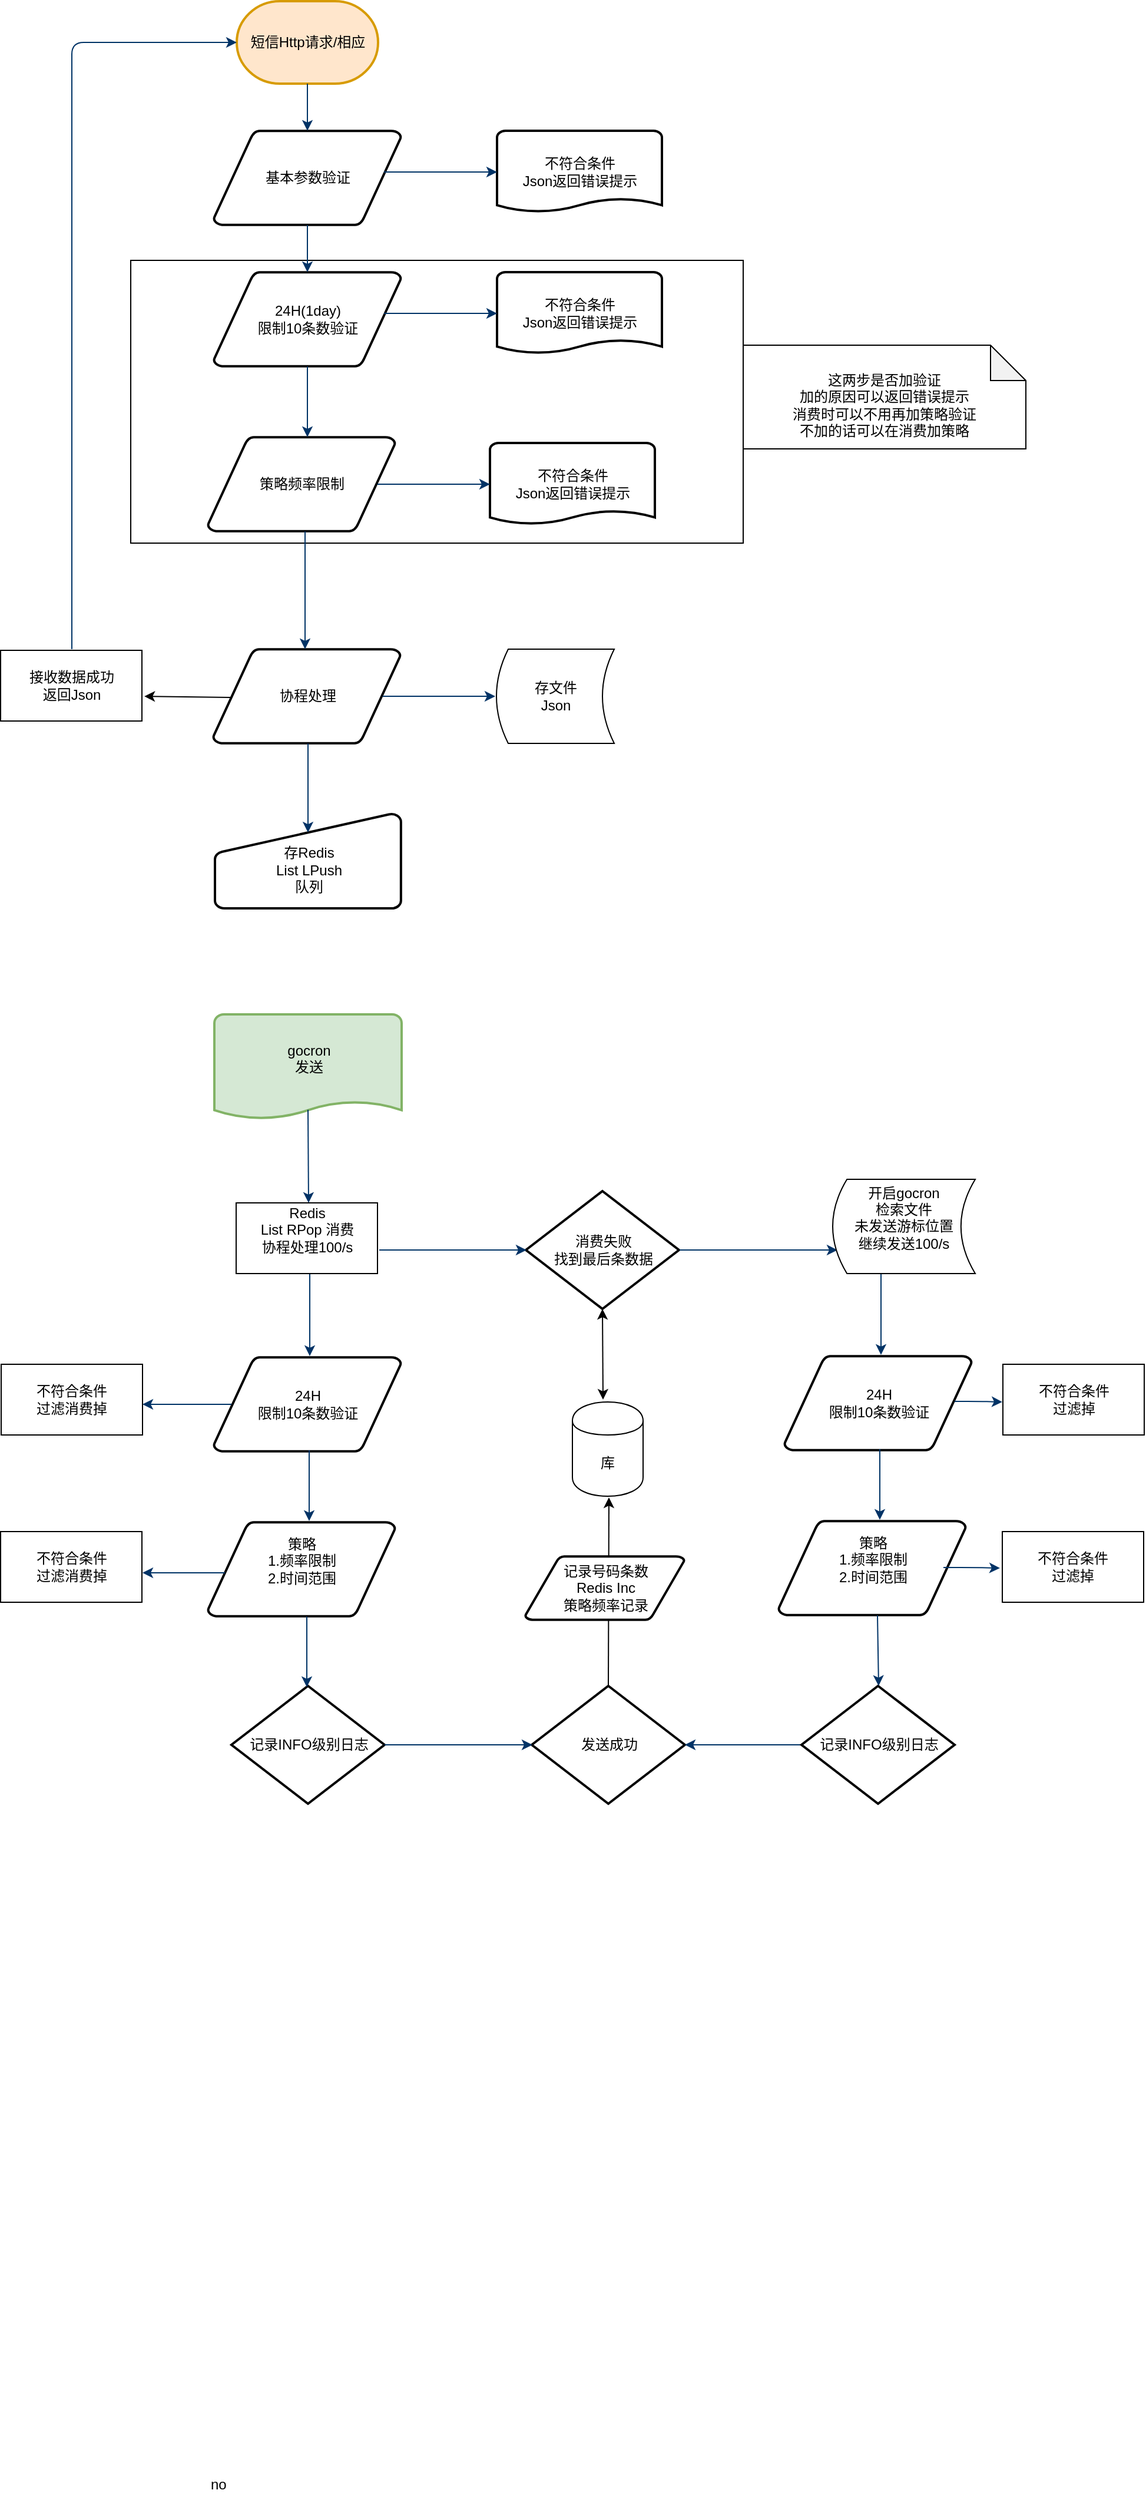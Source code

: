 <mxfile version="12.2.4" type="github" pages="1">
  <diagram id="6a731a19-8d31-9384-78a2-239565b7b9f0" name="Page-1">
    <mxGraphModel dx="1024" dy="539" grid="1" gridSize="10" guides="1" tooltips="1" connect="1" arrows="1" fold="1" page="1" pageScale="1" pageWidth="1169" pageHeight="827" background="#ffffff" math="0" shadow="0">
      <root>
        <mxCell id="0"/>
        <mxCell id="1" parent="0"/>
        <mxCell id="NsZce1ZorsWD20Aph8DO-59" value="" style="rounded=0;whiteSpace=wrap;html=1;" vertex="1" parent="1">
          <mxGeometry x="170" y="230" width="520" height="240" as="geometry"/>
        </mxCell>
        <mxCell id="2" value="短信Http请求/相应" style="shape=mxgraph.flowchart.terminator;strokeWidth=2;gradientDirection=north;fontStyle=0;html=1;fillColor=#ffe6cc;strokeColor=#d79b00;" parent="1" vertex="1">
          <mxGeometry x="260" y="10" width="120" height="70" as="geometry"/>
        </mxCell>
        <mxCell id="3" value="基本参数验证" style="shape=mxgraph.flowchart.data;strokeWidth=2;gradientColor=none;gradientDirection=north;fontStyle=0;html=1;" parent="1" vertex="1">
          <mxGeometry x="240.5" y="120" width="159" height="80" as="geometry"/>
        </mxCell>
        <mxCell id="4" value="策略频率限制" style="shape=mxgraph.flowchart.data;strokeWidth=2;gradientColor=none;gradientDirection=north;fontStyle=0;html=1;" parent="1" vertex="1">
          <mxGeometry x="235.5" y="380" width="159" height="80" as="geometry"/>
        </mxCell>
        <mxCell id="5" value="&lt;div&gt;24H(1day)&lt;/div&gt;&lt;div&gt;限制10条数验证&lt;/div&gt;" style="shape=mxgraph.flowchart.data;strokeWidth=2;gradientColor=none;gradientDirection=north;fontStyle=0;html=1;" parent="1" vertex="1">
          <mxGeometry x="240.5" y="240" width="159" height="80" as="geometry"/>
        </mxCell>
        <mxCell id="7" style="fontStyle=1;strokeColor=#003366;strokeWidth=1;html=1;" parent="1" source="2" target="3" edge="1">
          <mxGeometry relative="1" as="geometry"/>
        </mxCell>
        <mxCell id="8" style="fontStyle=1;strokeColor=#003366;strokeWidth=1;html=1;" parent="1" source="3" target="5" edge="1">
          <mxGeometry relative="1" as="geometry"/>
        </mxCell>
        <mxCell id="9" style="entryX=0.5;entryY=0;entryPerimeter=0;fontStyle=1;strokeColor=#003366;strokeWidth=1;html=1;" parent="1" source="5" edge="1">
          <mxGeometry relative="1" as="geometry">
            <mxPoint x="320" y="380" as="targetPoint"/>
          </mxGeometry>
        </mxCell>
        <mxCell id="13" value="&lt;div&gt;&lt;br&gt;&lt;/div&gt;&lt;div&gt;协程处理&lt;/div&gt;&lt;div&gt;&lt;br&gt;&lt;/div&gt;" style="shape=mxgraph.flowchart.data;strokeWidth=2;gradientColor=none;gradientDirection=north;fontStyle=0;html=1;" parent="1" vertex="1">
          <mxGeometry x="240" y="560" width="159" height="80" as="geometry"/>
        </mxCell>
        <mxCell id="15" value="&lt;div&gt;不符合条件&lt;/div&gt;&lt;div&gt;Json返回错误提示&lt;br&gt;&lt;/div&gt;" style="shape=mxgraph.flowchart.document;strokeWidth=2;gradientColor=none;gradientDirection=north;fontStyle=0;html=1;" parent="1" vertex="1">
          <mxGeometry x="475" y="385" width="140" height="70" as="geometry"/>
        </mxCell>
        <mxCell id="16" value="" style="edgeStyle=elbowEdgeStyle;elbow=horizontal;exitX=0.905;exitY=0.5;exitPerimeter=0;fontStyle=1;strokeColor=#003366;strokeWidth=1;html=1;" parent="1" source="4" target="15" edge="1">
          <mxGeometry x="-5" y="-130" width="100" height="100" as="geometry">
            <mxPoint x="-5" y="-30" as="sourcePoint"/>
            <mxPoint x="95" y="-130" as="targetPoint"/>
          </mxGeometry>
        </mxCell>
        <mxCell id="17" value="" style="edgeStyle=elbowEdgeStyle;elbow=horizontal;fontStyle=1;strokeColor=#003366;strokeWidth=1;html=1;" parent="1" source="4" edge="1">
          <mxGeometry y="-10" width="100" height="100" as="geometry">
            <mxPoint y="90" as="sourcePoint"/>
            <mxPoint x="318" y="560" as="targetPoint"/>
          </mxGeometry>
        </mxCell>
        <mxCell id="19" value="" style="edgeStyle=elbowEdgeStyle;elbow=horizontal;exitX=0.905;exitY=0.5;exitPerimeter=0;fontStyle=1;strokeColor=#003366;strokeWidth=1;html=1;" parent="1" source="13" edge="1">
          <mxGeometry x="-0.5" y="-80" width="100" height="100" as="geometry">
            <mxPoint x="-0.5" y="20" as="sourcePoint"/>
            <mxPoint x="479.5" y="600" as="targetPoint"/>
          </mxGeometry>
        </mxCell>
        <mxCell id="20" value="&lt;div&gt;&lt;br&gt;&lt;/div&gt;&lt;div&gt;存Redis&lt;/div&gt;&lt;div&gt;List LPush&lt;/div&gt;&lt;div&gt;队列&lt;br&gt;&lt;/div&gt;" style="shape=mxgraph.flowchart.manual_input;strokeWidth=2;gradientColor=none;gradientDirection=north;fontStyle=0;html=1;" parent="1" vertex="1">
          <mxGeometry x="241.5" y="700" width="158" height="80" as="geometry"/>
        </mxCell>
        <mxCell id="21" value="" style="edgeStyle=elbowEdgeStyle;elbow=horizontal;entryX=0.5;entryY=0.195;entryPerimeter=0;fontStyle=1;strokeColor=#003366;strokeWidth=1;html=1;" parent="1" source="13" target="20" edge="1">
          <mxGeometry x="-0.5" y="-80" width="100" height="100" as="geometry">
            <mxPoint x="-0.5" y="20" as="sourcePoint"/>
            <mxPoint x="99.5" y="-80" as="targetPoint"/>
          </mxGeometry>
        </mxCell>
        <mxCell id="22" value="&lt;div&gt;gocron&lt;/div&gt;&lt;div&gt;发送&lt;/div&gt;&lt;div&gt;&lt;br&gt;&lt;/div&gt;" style="shape=mxgraph.flowchart.document;strokeWidth=2;gradientDirection=north;fontStyle=0;html=1;fillColor=#d5e8d4;strokeColor=#82b366;" parent="1" vertex="1">
          <mxGeometry x="241" y="870" width="159" height="90" as="geometry"/>
        </mxCell>
        <mxCell id="25" value="" style="edgeStyle=elbowEdgeStyle;elbow=horizontal;exitX=0.5;exitY=0.9;exitPerimeter=0;fontStyle=1;strokeColor=#003366;strokeWidth=1;html=1;" parent="1" source="22" edge="1">
          <mxGeometry x="0.5" y="-50" width="100" height="100" as="geometry">
            <mxPoint x="0.5" y="50" as="sourcePoint"/>
            <mxPoint x="321" y="1030" as="targetPoint"/>
          </mxGeometry>
        </mxCell>
        <mxCell id="28" value="记录INFO级别日志" style="shape=mxgraph.flowchart.decision;strokeWidth=2;gradientColor=none;gradientDirection=north;fontStyle=0;html=1;" parent="1" vertex="1">
          <mxGeometry x="255.5" y="1440" width="130" height="100" as="geometry"/>
        </mxCell>
        <mxCell id="29" value="发送成功" style="shape=mxgraph.flowchart.decision;strokeWidth=2;gradientColor=none;gradientDirection=north;fontStyle=0;html=1;" parent="1" vertex="1">
          <mxGeometry x="510.5" y="1440" width="130" height="100" as="geometry"/>
        </mxCell>
        <mxCell id="30" value="" style="edgeStyle=elbowEdgeStyle;elbow=horizontal;fontStyle=1;strokeColor=#003366;strokeWidth=1;html=1;" parent="1" edge="1">
          <mxGeometry x="0.5" y="-90" width="100" height="100" as="geometry">
            <mxPoint x="322" y="1090" as="sourcePoint"/>
            <mxPoint x="322" y="1160" as="targetPoint"/>
          </mxGeometry>
        </mxCell>
        <mxCell id="31" value="" style="edgeStyle=elbowEdgeStyle;elbow=horizontal;exitX=1;exitY=0.5;exitPerimeter=0;entryX=0;entryY=0.5;entryPerimeter=0;fontStyle=1;strokeColor=#003366;strokeWidth=1;html=1;" parent="1" source="28" edge="1">
          <mxGeometry x="0.5" y="230" width="100" height="100" as="geometry">
            <mxPoint x="0.5" y="330" as="sourcePoint"/>
            <mxPoint x="511" y="1490" as="targetPoint"/>
          </mxGeometry>
        </mxCell>
        <mxCell id="33" value="" style="edgeStyle=elbowEdgeStyle;elbow=vertical;fontStyle=1;strokeColor=#003366;strokeWidth=1;html=1;entryX=1;entryY=0.5;entryDx=0;entryDy=0;entryPerimeter=0;exitX=0;exitY=0.5;exitDx=0;exitDy=0;exitPerimeter=0;" parent="1" source="NsZce1ZorsWD20Aph8DO-85" target="29" edge="1">
          <mxGeometry x="0.5" y="230" width="100" height="100" as="geometry">
            <mxPoint x="750" y="1600" as="sourcePoint"/>
            <mxPoint x="800" y="1500" as="targetPoint"/>
            <Array as="points">
              <mxPoint x="810" y="1490"/>
            </Array>
          </mxGeometry>
        </mxCell>
        <mxCell id="54" value="" style="edgeStyle=elbowEdgeStyle;elbow=horizontal;entryX=0;entryY=0.5;entryPerimeter=0;fontStyle=1;strokeColor=#003366;strokeWidth=1;html=1;entryDx=0;entryDy=0;" parent="1" target="2" edge="1">
          <mxGeometry y="-10" width="100" height="100" as="geometry">
            <mxPoint x="120" y="560" as="sourcePoint"/>
            <mxPoint x="100" y="-10" as="targetPoint"/>
            <Array as="points">
              <mxPoint x="120" y="70"/>
              <mxPoint x="120" y="960"/>
            </Array>
          </mxGeometry>
        </mxCell>
        <mxCell id="55" value="no" style="text;fontStyle=0;html=1;strokeColor=none;gradientColor=none;fillColor=none;strokeWidth=2;" parent="1" vertex="1">
          <mxGeometry x="235.5" y="2104" width="40" height="26" as="geometry"/>
        </mxCell>
        <mxCell id="NsZce1ZorsWD20Aph8DO-55" value="&lt;div&gt;不符合条件&lt;/div&gt;&lt;div&gt;Json返回错误提示&lt;br&gt;&lt;/div&gt;" style="shape=mxgraph.flowchart.document;strokeWidth=2;gradientColor=none;gradientDirection=north;fontStyle=0;html=1;" vertex="1" parent="1">
          <mxGeometry x="481" y="240" width="140" height="70" as="geometry"/>
        </mxCell>
        <mxCell id="NsZce1ZorsWD20Aph8DO-56" value="" style="edgeStyle=elbowEdgeStyle;elbow=horizontal;exitX=0.905;exitY=0.5;exitPerimeter=0;fontStyle=1;strokeColor=#003366;strokeWidth=1;html=1;" edge="1" parent="1" target="NsZce1ZorsWD20Aph8DO-55">
          <mxGeometry x="1" y="-275" width="100" height="100" as="geometry">
            <mxPoint x="385" y="275" as="sourcePoint"/>
            <mxPoint x="101" y="-275" as="targetPoint"/>
          </mxGeometry>
        </mxCell>
        <mxCell id="NsZce1ZorsWD20Aph8DO-57" value="&lt;div&gt;不符合条件&lt;/div&gt;&lt;div&gt;Json返回错误提示&lt;br&gt;&lt;/div&gt;" style="shape=mxgraph.flowchart.document;strokeWidth=2;gradientColor=none;gradientDirection=north;fontStyle=0;html=1;" vertex="1" parent="1">
          <mxGeometry x="481" y="120" width="140" height="70" as="geometry"/>
        </mxCell>
        <mxCell id="NsZce1ZorsWD20Aph8DO-58" value="" style="edgeStyle=elbowEdgeStyle;elbow=horizontal;exitX=0.905;exitY=0.5;exitPerimeter=0;fontStyle=1;strokeColor=#003366;strokeWidth=1;html=1;" edge="1" parent="1" target="NsZce1ZorsWD20Aph8DO-57">
          <mxGeometry x="1" y="-395" width="100" height="100" as="geometry">
            <mxPoint x="385" y="155" as="sourcePoint"/>
            <mxPoint x="101" y="-395" as="targetPoint"/>
          </mxGeometry>
        </mxCell>
        <mxCell id="NsZce1ZorsWD20Aph8DO-60" value="&lt;div&gt;&lt;br&gt;&lt;/div&gt;&lt;div&gt;这两步是否加验证&lt;/div&gt;&lt;div&gt;加的原因可以返回错误提示&lt;/div&gt;&lt;div&gt;消费时可以不用再加策略验证&lt;/div&gt;&lt;div&gt;不加的话可以在消费加策略&lt;br&gt;&lt;/div&gt;" style="shape=note;whiteSpace=wrap;html=1;backgroundOutline=1;darkOpacity=0.05;" vertex="1" parent="1">
          <mxGeometry x="690" y="302" width="240" height="88" as="geometry"/>
        </mxCell>
        <mxCell id="NsZce1ZorsWD20Aph8DO-61" value="&lt;div&gt;存文件&lt;/div&gt;&lt;div&gt;Json&lt;br&gt;&lt;/div&gt;" style="shape=dataStorage;whiteSpace=wrap;html=1;" vertex="1" parent="1">
          <mxGeometry x="480.5" y="560" width="100" height="80" as="geometry"/>
        </mxCell>
        <mxCell id="NsZce1ZorsWD20Aph8DO-62" value="&lt;div&gt;策略&lt;/div&gt;&lt;div&gt;1.频率限制&lt;/div&gt;&lt;div&gt;2.时间范围&lt;br&gt;&lt;/div&gt;&lt;div&gt;&lt;br&gt;&lt;/div&gt;" style="shape=mxgraph.flowchart.data;strokeWidth=2;gradientColor=none;gradientDirection=north;fontStyle=0;html=1;" vertex="1" parent="1">
          <mxGeometry x="235.5" y="1301" width="159" height="80" as="geometry"/>
        </mxCell>
        <mxCell id="NsZce1ZorsWD20Aph8DO-63" value="&lt;div&gt;24H&lt;/div&gt;&lt;div&gt;限制10条数验证&lt;/div&gt;" style="shape=mxgraph.flowchart.data;strokeWidth=2;gradientColor=none;gradientDirection=north;fontStyle=0;html=1;" vertex="1" parent="1">
          <mxGeometry x="240.5" y="1161" width="159" height="80" as="geometry"/>
        </mxCell>
        <mxCell id="NsZce1ZorsWD20Aph8DO-65" value="" style="edgeStyle=elbowEdgeStyle;elbow=horizontal;fontStyle=1;strokeColor=#003366;strokeWidth=1;html=1;" edge="1" parent="1">
          <mxGeometry x="-64.5" y="795" width="100" height="100" as="geometry">
            <mxPoint x="250" y="1344" as="sourcePoint"/>
            <mxPoint x="180" y="1344" as="targetPoint"/>
          </mxGeometry>
        </mxCell>
        <mxCell id="NsZce1ZorsWD20Aph8DO-67" value="" style="edgeStyle=elbowEdgeStyle;elbow=horizontal;fontStyle=1;strokeColor=#003366;strokeWidth=1;html=1;exitX=0.095;exitY=0.5;exitDx=0;exitDy=0;exitPerimeter=0;" edge="1" parent="1" source="NsZce1ZorsWD20Aph8DO-63">
          <mxGeometry x="-58.5" y="650" width="100" height="100" as="geometry">
            <mxPoint x="380" y="1200" as="sourcePoint"/>
            <mxPoint x="180" y="1201" as="targetPoint"/>
          </mxGeometry>
        </mxCell>
        <mxCell id="NsZce1ZorsWD20Aph8DO-68" style="entryX=0.5;entryY=0;entryPerimeter=0;fontStyle=1;strokeColor=#003366;strokeWidth=1;html=1;" edge="1" parent="1">
          <mxGeometry relative="1" as="geometry">
            <mxPoint x="321.5" y="1240" as="sourcePoint"/>
            <mxPoint x="321.5" y="1300" as="targetPoint"/>
          </mxGeometry>
        </mxCell>
        <mxCell id="NsZce1ZorsWD20Aph8DO-69" style="entryX=0.5;entryY=0;entryPerimeter=0;fontStyle=1;strokeColor=#003366;strokeWidth=1;html=1;" edge="1" parent="1">
          <mxGeometry relative="1" as="geometry">
            <mxPoint x="319.5" y="1381" as="sourcePoint"/>
            <mxPoint x="319.5" y="1441" as="targetPoint"/>
          </mxGeometry>
        </mxCell>
        <mxCell id="NsZce1ZorsWD20Aph8DO-70" value="库" style="shape=cylinder;whiteSpace=wrap;html=1;boundedLbl=1;backgroundOutline=1;" vertex="1" parent="1">
          <mxGeometry x="545" y="1199" width="60" height="80" as="geometry"/>
        </mxCell>
        <mxCell id="NsZce1ZorsWD20Aph8DO-73" value="&lt;div&gt;消费失败&lt;/div&gt;&lt;div&gt;找到最后条数据&lt;br&gt;&lt;/div&gt;" style="shape=mxgraph.flowchart.decision;strokeWidth=2;gradientColor=none;gradientDirection=north;fontStyle=0;html=1;" vertex="1" parent="1">
          <mxGeometry x="505.5" y="1020" width="130" height="100" as="geometry"/>
        </mxCell>
        <mxCell id="NsZce1ZorsWD20Aph8DO-74" value="" style="edgeStyle=elbowEdgeStyle;elbow=horizontal;exitX=1;exitY=0.5;exitPerimeter=0;entryX=0;entryY=0.5;entryPerimeter=0;fontStyle=1;strokeColor=#003366;strokeWidth=1;html=1;" edge="1" parent="1">
          <mxGeometry x="-4.5" y="-190" width="100" height="100" as="geometry">
            <mxPoint x="381" y="1070" as="sourcePoint"/>
            <mxPoint x="506" y="1070" as="targetPoint"/>
          </mxGeometry>
        </mxCell>
        <mxCell id="NsZce1ZorsWD20Aph8DO-76" value="" style="edgeStyle=elbowEdgeStyle;elbow=vertical;exitX=1;exitY=0.5;exitPerimeter=0;fontStyle=1;strokeColor=#003366;strokeWidth=1;html=1;" edge="1" parent="1">
          <mxGeometry x="-4.5" y="-190" width="100" height="100" as="geometry">
            <mxPoint x="636" y="1070" as="sourcePoint"/>
            <mxPoint x="770" y="1070" as="targetPoint"/>
            <Array as="points">
              <mxPoint x="735.5" y="1070"/>
            </Array>
          </mxGeometry>
        </mxCell>
        <mxCell id="NsZce1ZorsWD20Aph8DO-79" value="&lt;div&gt;接收数据成功&lt;/div&gt;&lt;div&gt;返回Json&lt;br&gt;&lt;/div&gt;" style="rounded=0;whiteSpace=wrap;html=1;" vertex="1" parent="1">
          <mxGeometry x="59.5" y="561" width="120" height="60" as="geometry"/>
        </mxCell>
        <mxCell id="NsZce1ZorsWD20Aph8DO-80" value="" style="endArrow=classic;html=1;entryX=1.017;entryY=0.65;entryDx=0;entryDy=0;entryPerimeter=0;" edge="1" parent="1" target="NsZce1ZorsWD20Aph8DO-79">
          <mxGeometry width="50" height="50" relative="1" as="geometry">
            <mxPoint x="255" y="601" as="sourcePoint"/>
            <mxPoint x="305" y="551" as="targetPoint"/>
          </mxGeometry>
        </mxCell>
        <mxCell id="NsZce1ZorsWD20Aph8DO-84" value="&lt;div&gt;不符合条件&lt;/div&gt;&lt;div&gt;过滤消费掉&lt;/div&gt;" style="rounded=0;whiteSpace=wrap;html=1;" vertex="1" parent="1">
          <mxGeometry x="60" y="1167" width="120" height="60" as="geometry"/>
        </mxCell>
        <mxCell id="NsZce1ZorsWD20Aph8DO-85" value="记录INFO级别日志" style="shape=mxgraph.flowchart.decision;strokeWidth=2;gradientColor=none;gradientDirection=north;fontStyle=0;html=1;" vertex="1" parent="1">
          <mxGeometry x="739.5" y="1440" width="130" height="100" as="geometry"/>
        </mxCell>
        <mxCell id="NsZce1ZorsWD20Aph8DO-86" value="" style="edgeStyle=elbowEdgeStyle;elbow=horizontal;fontStyle=1;strokeColor=#003366;strokeWidth=1;html=1;" edge="1" parent="1">
          <mxGeometry x="485" y="-91" width="100" height="100" as="geometry">
            <mxPoint x="807" y="1090" as="sourcePoint"/>
            <mxPoint x="807" y="1159" as="targetPoint"/>
          </mxGeometry>
        </mxCell>
        <mxCell id="NsZce1ZorsWD20Aph8DO-87" value="&lt;div&gt;策略&lt;/div&gt;&lt;div&gt;1.频率限制&lt;/div&gt;&lt;div&gt;2.时间范围&lt;br&gt;&lt;/div&gt;&lt;div&gt;&lt;br&gt;&lt;/div&gt;" style="shape=mxgraph.flowchart.data;strokeWidth=2;gradientColor=none;gradientDirection=north;fontStyle=0;html=1;" vertex="1" parent="1">
          <mxGeometry x="720" y="1300" width="159" height="80" as="geometry"/>
        </mxCell>
        <mxCell id="NsZce1ZorsWD20Aph8DO-88" value="&lt;div&gt;24H&lt;/div&gt;&lt;div&gt;限制10条数验证&lt;/div&gt;" style="shape=mxgraph.flowchart.data;strokeWidth=2;gradientColor=none;gradientDirection=north;fontStyle=0;html=1;" vertex="1" parent="1">
          <mxGeometry x="725" y="1160" width="159" height="80" as="geometry"/>
        </mxCell>
        <mxCell id="NsZce1ZorsWD20Aph8DO-90" value="" style="edgeStyle=elbowEdgeStyle;elbow=horizontal;exitX=0.905;exitY=0.5;exitPerimeter=0;fontStyle=1;strokeColor=#003366;strokeWidth=1;html=1;" edge="1" parent="1">
          <mxGeometry x="475.5" y="789.5" width="100" height="100" as="geometry">
            <mxPoint x="860" y="1339.5" as="sourcePoint"/>
            <mxPoint x="908" y="1340" as="targetPoint"/>
          </mxGeometry>
        </mxCell>
        <mxCell id="NsZce1ZorsWD20Aph8DO-92" value="" style="edgeStyle=elbowEdgeStyle;elbow=horizontal;exitX=0.905;exitY=0.5;exitPerimeter=0;fontStyle=1;strokeColor=#003366;strokeWidth=1;html=1;" edge="1" parent="1">
          <mxGeometry x="485.5" y="648.5" width="100" height="100" as="geometry">
            <mxPoint x="869.5" y="1198.5" as="sourcePoint"/>
            <mxPoint x="910" y="1199" as="targetPoint"/>
          </mxGeometry>
        </mxCell>
        <mxCell id="NsZce1ZorsWD20Aph8DO-93" style="entryX=0.5;entryY=0;entryPerimeter=0;fontStyle=1;strokeColor=#003366;strokeWidth=1;html=1;" edge="1" parent="1">
          <mxGeometry relative="1" as="geometry">
            <mxPoint x="806" y="1239" as="sourcePoint"/>
            <mxPoint x="806" y="1299" as="targetPoint"/>
          </mxGeometry>
        </mxCell>
        <mxCell id="NsZce1ZorsWD20Aph8DO-94" style="fontStyle=1;strokeColor=#003366;strokeWidth=1;html=1;" edge="1" parent="1">
          <mxGeometry relative="1" as="geometry">
            <mxPoint x="804" y="1380" as="sourcePoint"/>
            <mxPoint x="805" y="1440" as="targetPoint"/>
          </mxGeometry>
        </mxCell>
        <mxCell id="NsZce1ZorsWD20Aph8DO-97" value="" style="endArrow=classic;html=1;exitX=0.5;exitY=0;exitDx=0;exitDy=0;exitPerimeter=0;" edge="1" parent="1" source="29">
          <mxGeometry width="50" height="50" relative="1" as="geometry">
            <mxPoint x="575.5" y="1540" as="sourcePoint"/>
            <mxPoint x="576" y="1280" as="targetPoint"/>
          </mxGeometry>
        </mxCell>
        <mxCell id="NsZce1ZorsWD20Aph8DO-98" value="&lt;div&gt;记录号码条数&lt;/div&gt;&lt;div&gt;Redis Inc&lt;/div&gt;&lt;div&gt;策略频率记录&lt;br&gt;&lt;/div&gt;" style="shape=mxgraph.flowchart.data;strokeWidth=2;gradientColor=none;gradientDirection=north;fontStyle=0;html=1;" vertex="1" parent="1">
          <mxGeometry x="505" y="1330" width="135" height="54" as="geometry"/>
        </mxCell>
        <mxCell id="NsZce1ZorsWD20Aph8DO-99" value="&lt;div&gt;&lt;br&gt;&lt;/div&gt;&lt;div&gt;Redis&lt;/div&gt;&lt;div&gt;List RPop 消费&lt;br&gt;&lt;/div&gt;&lt;div&gt;&lt;div&gt;协程处理100/s&lt;/div&gt;&lt;div&gt;&lt;br&gt;&lt;br&gt;&lt;/div&gt;&lt;/div&gt;" style="rounded=0;whiteSpace=wrap;html=1;" vertex="1" parent="1">
          <mxGeometry x="259.5" y="1030" width="120" height="60" as="geometry"/>
        </mxCell>
        <mxCell id="NsZce1ZorsWD20Aph8DO-101" value="&lt;div&gt;不符合条件&lt;/div&gt;&lt;div&gt;过滤消费掉&lt;/div&gt;" style="rounded=0;whiteSpace=wrap;html=1;" vertex="1" parent="1">
          <mxGeometry x="59.5" y="1309" width="120" height="60" as="geometry"/>
        </mxCell>
        <mxCell id="NsZce1ZorsWD20Aph8DO-105" value="" style="endArrow=classic;startArrow=classic;html=1;entryX=0.5;entryY=1;entryDx=0;entryDy=0;entryPerimeter=0;" edge="1" parent="1" target="NsZce1ZorsWD20Aph8DO-73">
          <mxGeometry width="50" height="50" relative="1" as="geometry">
            <mxPoint x="571" y="1197" as="sourcePoint"/>
            <mxPoint x="621" y="1147" as="targetPoint"/>
          </mxGeometry>
        </mxCell>
        <mxCell id="NsZce1ZorsWD20Aph8DO-107" value="&lt;div&gt;不符合条件&lt;/div&gt;&lt;div&gt;过滤掉&lt;/div&gt;" style="rounded=0;whiteSpace=wrap;html=1;" vertex="1" parent="1">
          <mxGeometry x="910.5" y="1167" width="120" height="60" as="geometry"/>
        </mxCell>
        <mxCell id="NsZce1ZorsWD20Aph8DO-108" value="&lt;div&gt;不符合条件&lt;/div&gt;&lt;div&gt;过滤掉&lt;/div&gt;" style="rounded=0;whiteSpace=wrap;html=1;" vertex="1" parent="1">
          <mxGeometry x="910" y="1309" width="120" height="60" as="geometry"/>
        </mxCell>
        <mxCell id="NsZce1ZorsWD20Aph8DO-109" value="&lt;div&gt;&lt;br&gt;&lt;/div&gt;&lt;div&gt;&lt;br&gt;&lt;/div&gt;&lt;div&gt;开启gocron&lt;br&gt;&lt;/div&gt;&lt;div&gt;检索文件&lt;/div&gt;&lt;div&gt;未发送游标位置&lt;/div&gt;&lt;div&gt;继续发送100/s&lt;/div&gt;&lt;div&gt;&lt;br&gt;&lt;br&gt;&lt;br&gt;&lt;/div&gt;" style="shape=dataStorage;whiteSpace=wrap;html=1;" vertex="1" parent="1">
          <mxGeometry x="766" y="1010" width="121" height="80" as="geometry"/>
        </mxCell>
      </root>
    </mxGraphModel>
  </diagram>
</mxfile>
